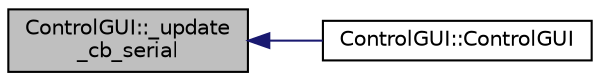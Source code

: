 digraph "ControlGUI::_update_cb_serial"
{
 // INTERACTIVE_SVG=YES
  edge [fontname="Helvetica",fontsize="10",labelfontname="Helvetica",labelfontsize="10"];
  node [fontname="Helvetica",fontsize="10",shape=record];
  rankdir="LR";
  Node48 [label="ControlGUI::_update\l_cb_serial",height=0.2,width=0.4,color="black", fillcolor="grey75", style="filled", fontcolor="black"];
  Node48 -> Node49 [dir="back",color="midnightblue",fontsize="10",style="solid",fontname="Helvetica"];
  Node49 [label="ControlGUI::ControlGUI",height=0.2,width=0.4,color="black", fillcolor="white", style="filled",URL="$class_control_g_u_i.html#a3ac837dec598621fcdd71fd64ff013fd",tooltip="Constructor of a ControlGUI object. "];
}
